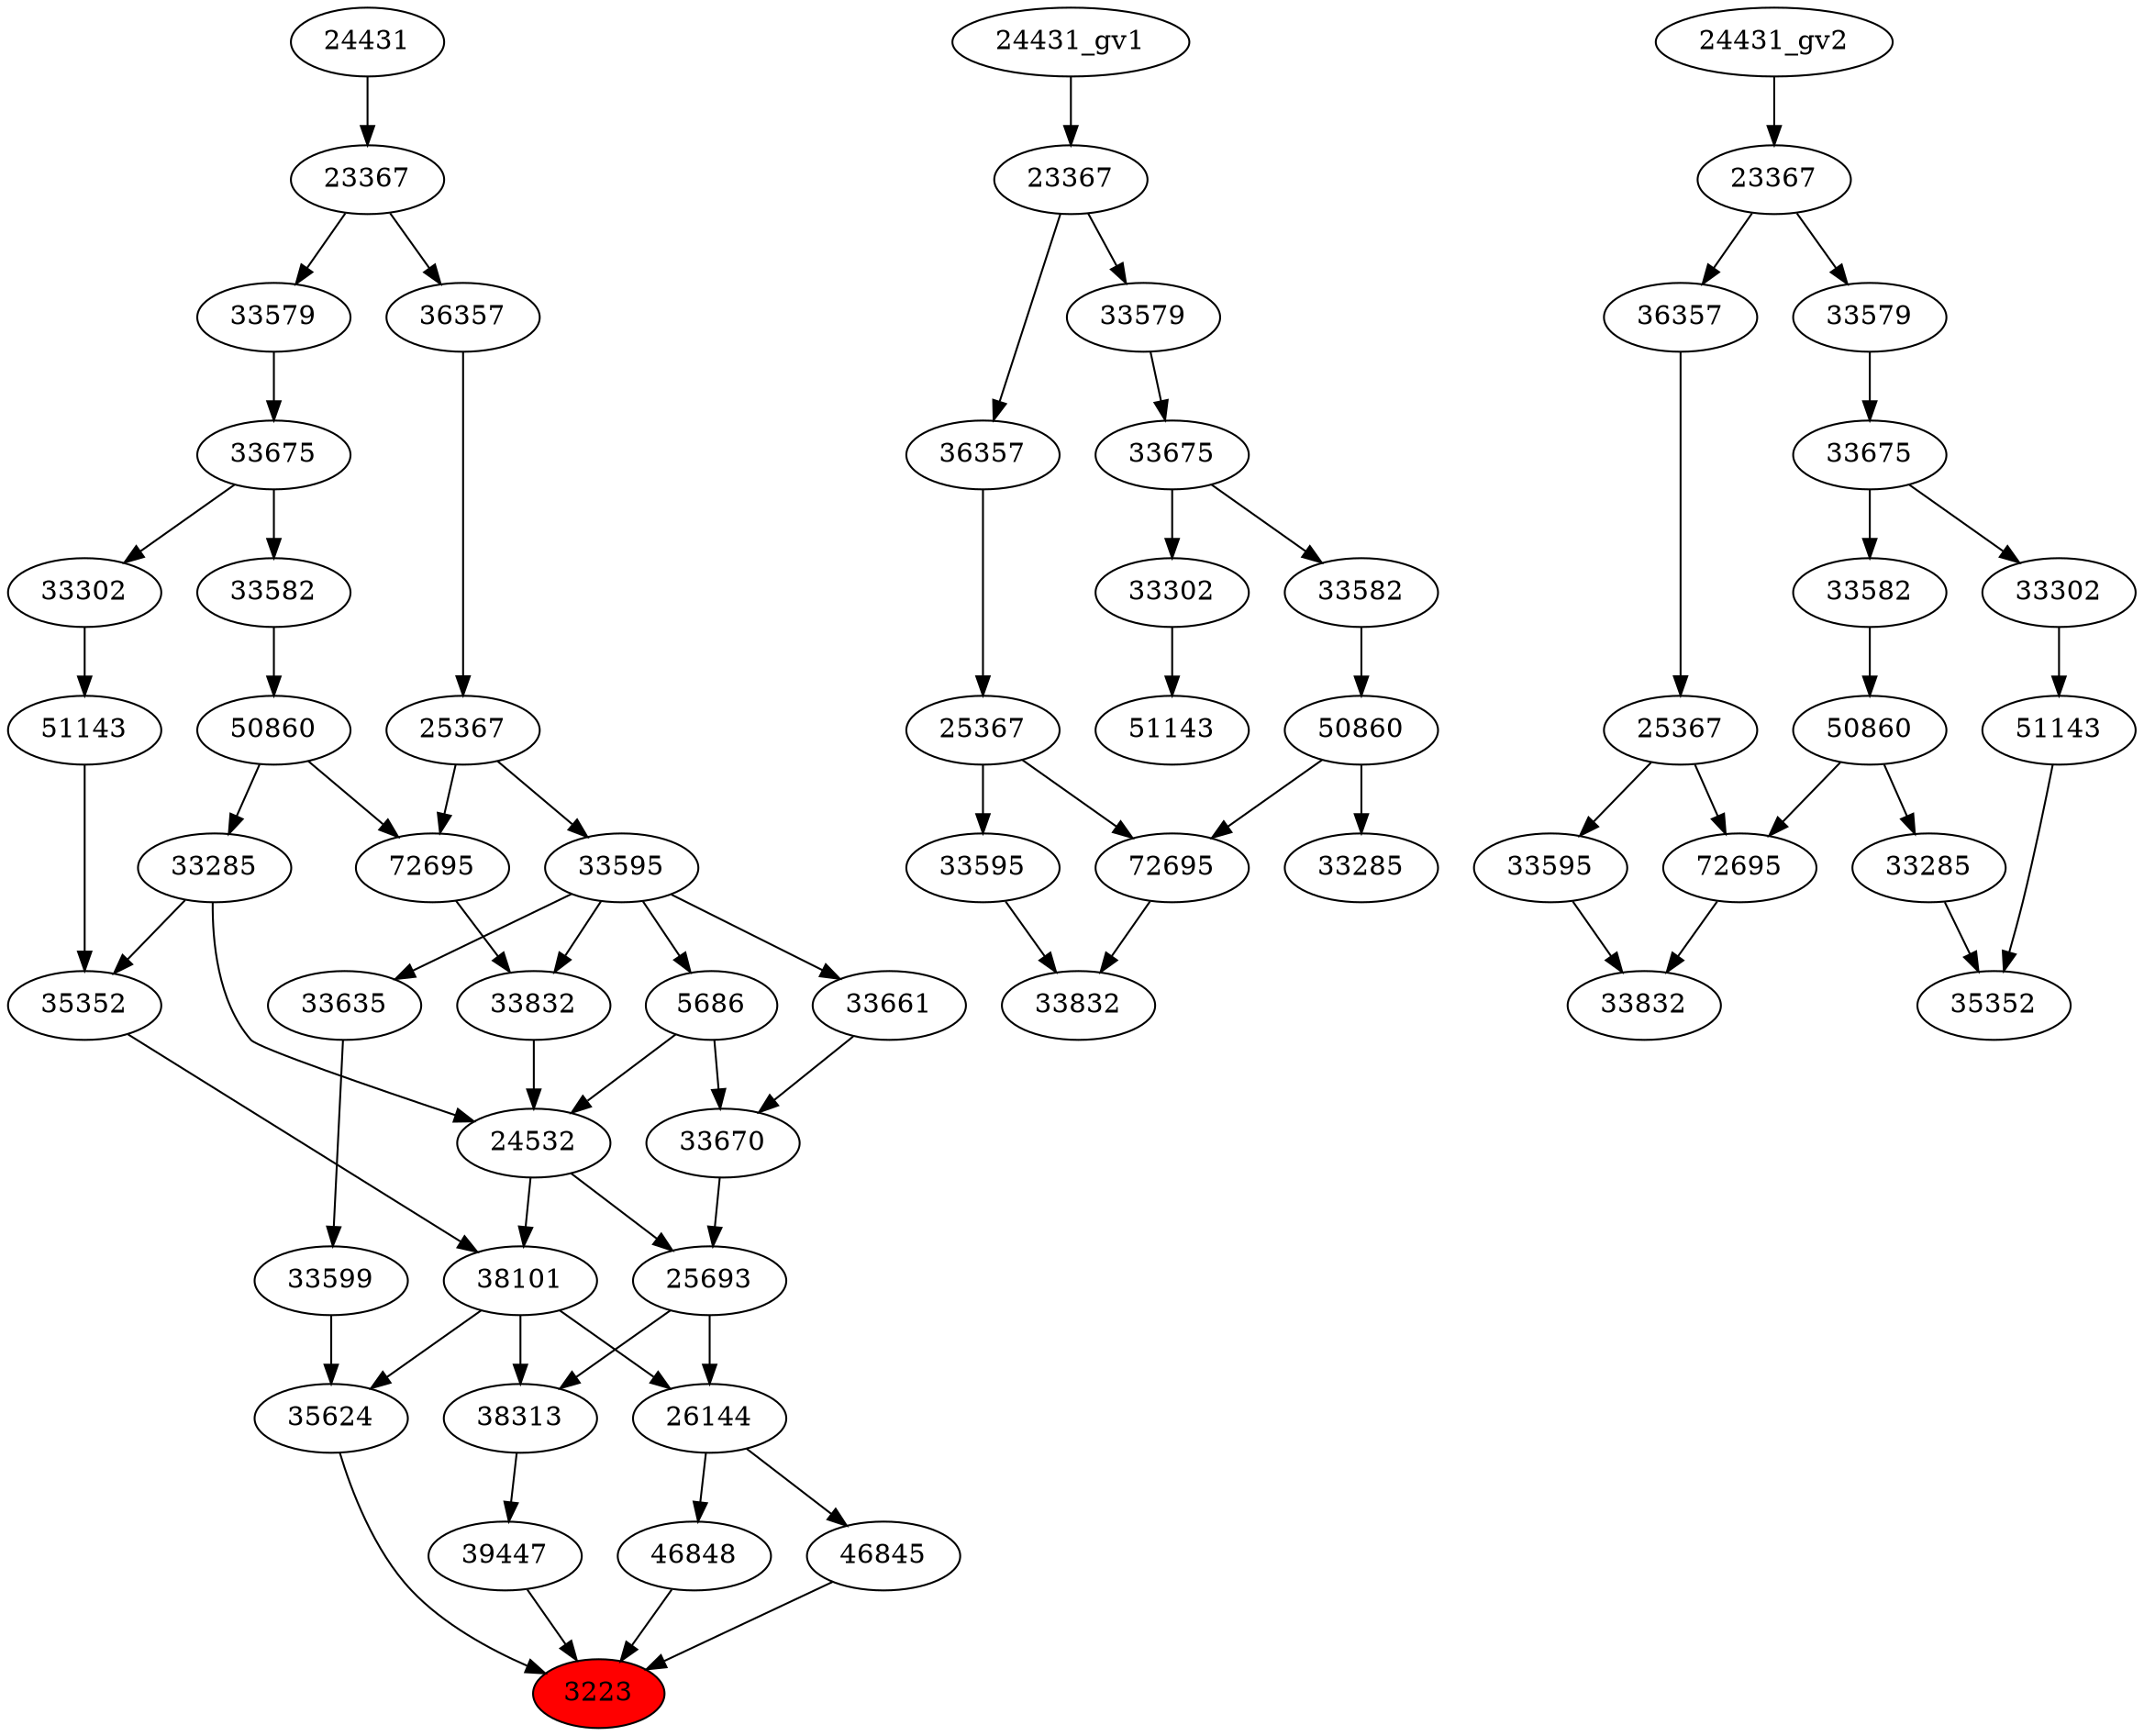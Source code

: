strict digraph root {
	node [label="\N"];
	{
		node [fillcolor="",
			label="\N",
			style=""
		];
		3223		 [fillcolor=red,
			label=3223,
			style=filled];
		35624		 [label=35624];
		35624 -> 3223;
		39447		 [label=39447];
		39447 -> 3223;
		46848		 [label=46848];
		46848 -> 3223;
		46845		 [label=46845];
		46845 -> 3223;
		33599		 [label=33599];
		33599 -> 35624;
		38101		 [label=38101];
		38101 -> 35624;
		38313		 [label=38313];
		38101 -> 38313;
		26144		 [label=26144];
		38101 -> 26144;
		38313 -> 39447;
		26144 -> 46848;
		26144 -> 46845;
		33635		 [label=33635];
		33635 -> 33599;
		24532		 [label=24532];
		24532 -> 38101;
		25693		 [label=25693];
		24532 -> 25693;
		35352		 [label=35352];
		35352 -> 38101;
		25693 -> 38313;
		25693 -> 26144;
		33595		 [label=33595];
		33595 -> 33635;
		5686		 [label=5686];
		33595 -> 5686;
		33832		 [label=33832];
		33595 -> 33832;
		33661		 [label=33661];
		33595 -> 33661;
		33285		 [label=33285];
		33285 -> 24532;
		33285 -> 35352;
		5686 -> 24532;
		33670		 [label=33670];
		5686 -> 33670;
		33832 -> 24532;
		51143		 [label=51143];
		51143 -> 35352;
		33670 -> 25693;
		25367		 [label=25367];
		25367 -> 33595;
		72695		 [label=72695];
		25367 -> 72695;
		50860		 [label=50860];
		50860 -> 33285;
		50860 -> 72695;
		72695 -> 33832;
		33302		 [label=33302];
		33302 -> 51143;
		33661 -> 33670;
		36357		 [label=36357];
		36357 -> 25367;
		33582		 [label=33582];
		33582 -> 50860;
		33675		 [label=33675];
		33675 -> 33302;
		33675 -> 33582;
		23367		 [label=23367];
		23367 -> 36357;
		33579		 [label=33579];
		23367 -> 33579;
		33579 -> 33675;
		24431		 [label=24431];
		24431 -> 23367;
	}
	{
		node [label="\N"];
		"33595_gv1"		 [label=33595];
		"33832_gv1"		 [label=33832];
		"33595_gv1" -> "33832_gv1";
		"25367_gv1"		 [label=25367];
		"25367_gv1" -> "33595_gv1";
		"72695_gv1"		 [label=72695];
		"25367_gv1" -> "72695_gv1";
		"33285_gv1"		 [label=33285];
		"50860_gv1"		 [label=50860];
		"50860_gv1" -> "33285_gv1";
		"50860_gv1" -> "72695_gv1";
		"72695_gv1" -> "33832_gv1";
		"51143_gv1"		 [label=51143];
		"33302_gv1"		 [label=33302];
		"33302_gv1" -> "51143_gv1";
		"36357_gv1"		 [label=36357];
		"36357_gv1" -> "25367_gv1";
		"33582_gv1"		 [label=33582];
		"33582_gv1" -> "50860_gv1";
		"33675_gv1"		 [label=33675];
		"33675_gv1" -> "33302_gv1";
		"33675_gv1" -> "33582_gv1";
		"23367_gv1"		 [label=23367];
		"23367_gv1" -> "36357_gv1";
		"33579_gv1"		 [label=33579];
		"23367_gv1" -> "33579_gv1";
		"33579_gv1" -> "33675_gv1";
		"24431_gv1" -> "23367_gv1";
	}
	{
		node [label="\N"];
		"35352_gv1"		 [label=35352];
		"33285_gv2"		 [label=33285];
		"33285_gv2" -> "35352_gv1";
		"51143_gv2"		 [label=51143];
		"51143_gv2" -> "35352_gv1";
		"33595_gv2"		 [label=33595];
		"33832_gv2"		 [label=33832];
		"33595_gv2" -> "33832_gv2";
		"25367_gv2"		 [label=25367];
		"25367_gv2" -> "33595_gv2";
		"72695_gv2"		 [label=72695];
		"25367_gv2" -> "72695_gv2";
		"50860_gv2"		 [label=50860];
		"50860_gv2" -> "33285_gv2";
		"50860_gv2" -> "72695_gv2";
		"72695_gv2" -> "33832_gv2";
		"33302_gv2"		 [label=33302];
		"33302_gv2" -> "51143_gv2";
		"36357_gv2"		 [label=36357];
		"36357_gv2" -> "25367_gv2";
		"33582_gv2"		 [label=33582];
		"33582_gv2" -> "50860_gv2";
		"33675_gv2"		 [label=33675];
		"33675_gv2" -> "33302_gv2";
		"33675_gv2" -> "33582_gv2";
		"23367_gv2"		 [label=23367];
		"23367_gv2" -> "36357_gv2";
		"33579_gv2"		 [label=33579];
		"23367_gv2" -> "33579_gv2";
		"33579_gv2" -> "33675_gv2";
		"24431_gv2" -> "23367_gv2";
	}
}
